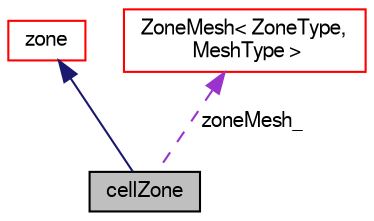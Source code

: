 digraph "cellZone"
{
  bgcolor="transparent";
  edge [fontname="FreeSans",fontsize="10",labelfontname="FreeSans",labelfontsize="10"];
  node [fontname="FreeSans",fontsize="10",shape=record];
  Node4 [label="cellZone",height=0.2,width=0.4,color="black", fillcolor="grey75", style="filled", fontcolor="black"];
  Node5 -> Node4 [dir="back",color="midnightblue",fontsize="10",style="solid",fontname="FreeSans"];
  Node5 [label="zone",height=0.2,width=0.4,color="red",URL="$a27518.html",tooltip="Base class for zones. "];
  Node17 -> Node4 [dir="back",color="darkorchid3",fontsize="10",style="dashed",label=" zoneMesh_" ,fontname="FreeSans"];
  Node17 [label="ZoneMesh\< ZoneType,\l MeshType \>",height=0.2,width=0.4,color="red",URL="$a27522.html",tooltip="A list of mesh zones. "];
}
